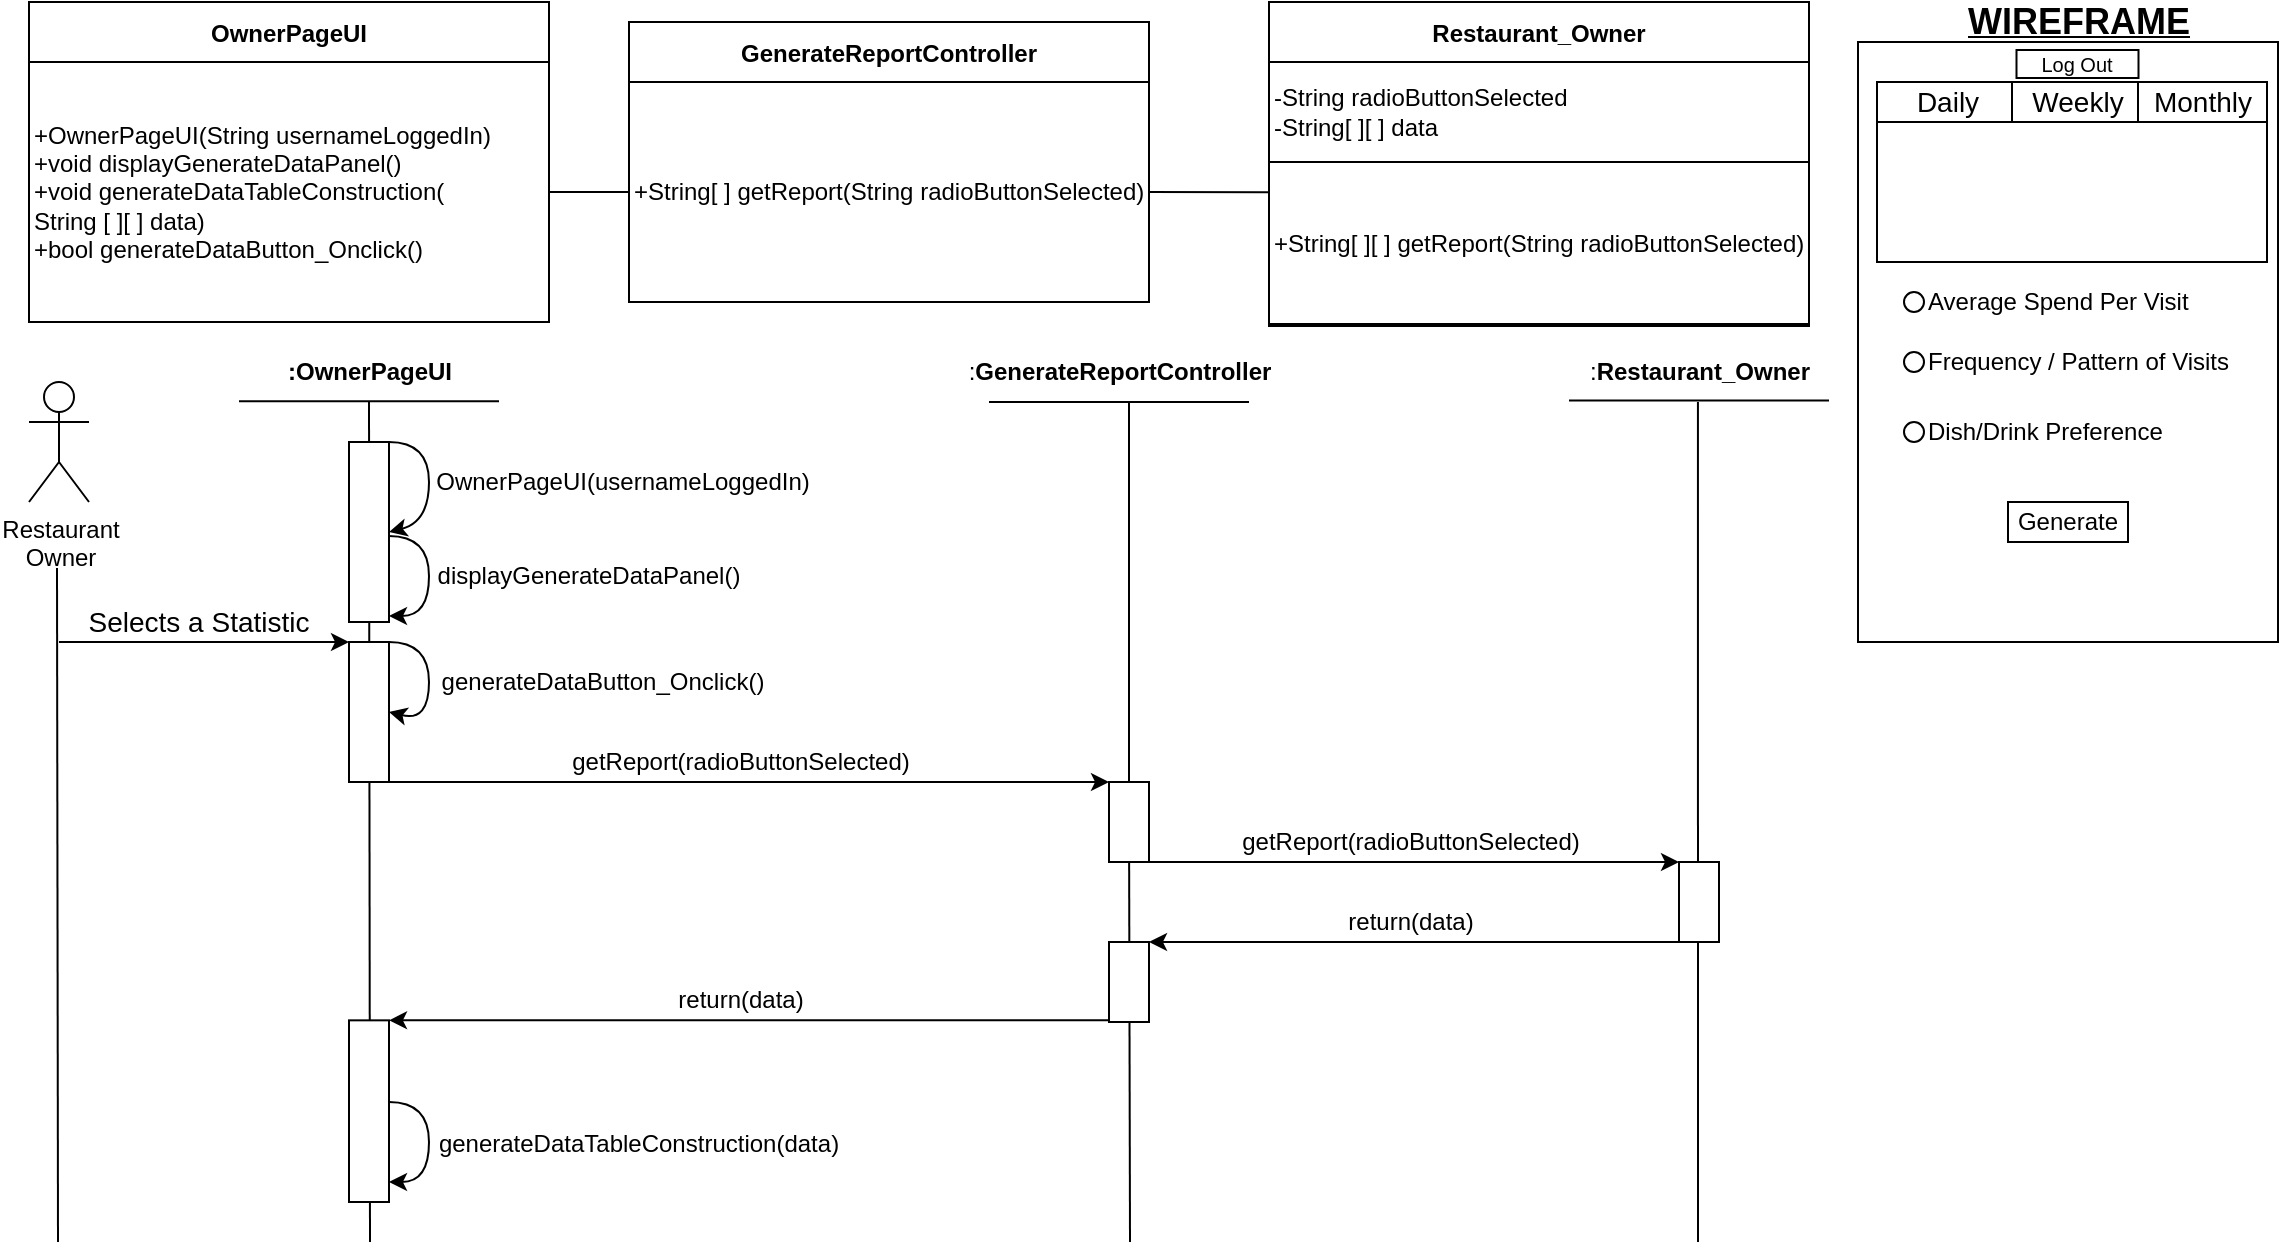 <mxfile version="17.4.2" type="device"><diagram id="Vy-L_5w0cbf4RnIj7mnj" name="Page-1"><mxGraphModel dx="1102" dy="905" grid="1" gridSize="10" guides="1" tooltips="1" connect="1" arrows="1" fold="1" page="1" pageScale="1" pageWidth="1169" pageHeight="827" math="0" shadow="0"><root><mxCell id="0"/><mxCell id="1" parent="0"/><mxCell id="AsKXRNBBsun5zvmjuidO-82" value="" style="rounded=0;whiteSpace=wrap;html=1;labelBackgroundColor=#FFFFFF;fillColor=#FFFFFF;" parent="1" vertex="1"><mxGeometry x="940" y="140" width="210" height="300" as="geometry"/></mxCell><mxCell id="AsKXRNBBsun5zvmjuidO-1" value="OwnerPageUI" style="swimlane;startSize=30;" parent="1" vertex="1"><mxGeometry x="25.5" y="120" width="260" height="160" as="geometry"/></mxCell><mxCell id="AsKXRNBBsun5zvmjuidO-6" value="+OwnerPageUI(String usernameLoggedIn)&lt;br&gt;+void displayGenerateDataPanel()&lt;br&gt;+void generateDataTableConstruction(&lt;br&gt;String [ ][ ] data)&lt;br&gt;+bool generateDataButton_Onclick()&lt;span&gt;&lt;br&gt;&lt;/span&gt;" style="whiteSpace=wrap;html=1;align=left;" parent="AsKXRNBBsun5zvmjuidO-1" vertex="1"><mxGeometry y="30" width="260" height="130" as="geometry"/></mxCell><mxCell id="AsKXRNBBsun5zvmjuidO-2" value="GenerateReportController" style="swimlane;startSize=30;" parent="1" vertex="1"><mxGeometry x="325.5" y="130" width="260" height="140" as="geometry"/></mxCell><mxCell id="AsKXRNBBsun5zvmjuidO-7" value="+String[ ] getReport(String&amp;nbsp;&lt;span style=&quot;text-align: center&quot;&gt;radioButtonSelected)&lt;/span&gt;" style="whiteSpace=wrap;html=1;align=left;" parent="AsKXRNBBsun5zvmjuidO-2" vertex="1"><mxGeometry y="30" width="260" height="110" as="geometry"/></mxCell><mxCell id="AsKXRNBBsun5zvmjuidO-3" value="Restaurant_Owner" style="swimlane;startSize=30;" parent="1" vertex="1"><mxGeometry x="645.5" y="120" width="270" height="162" as="geometry"/></mxCell><mxCell id="AsKXRNBBsun5zvmjuidO-8" value="-String radioButtonSelected&lt;br&gt;-String[ ][ ] data" style="whiteSpace=wrap;html=1;align=left;" parent="AsKXRNBBsun5zvmjuidO-3" vertex="1"><mxGeometry y="30" width="270" height="50" as="geometry"/></mxCell><mxCell id="AsKXRNBBsun5zvmjuidO-9" value="" style="endArrow=none;html=1;rounded=0;entryX=1;entryY=0.25;entryDx=0;entryDy=0;exitX=0;exitY=0.25;exitDx=0;exitDy=0;" parent="AsKXRNBBsun5zvmjuidO-3" edge="1"><mxGeometry width="50" height="50" relative="1" as="geometry"><mxPoint y="80.5" as="sourcePoint"/><mxPoint x="190" y="80.5" as="targetPoint"/></mxGeometry></mxCell><mxCell id="AsKXRNBBsun5zvmjuidO-10" value="+String[ ][ ] getReport(String&amp;nbsp;&lt;span style=&quot;text-align: center&quot;&gt;radioButtonSelected)&lt;/span&gt;" style="whiteSpace=wrap;html=1;align=left;" parent="AsKXRNBBsun5zvmjuidO-3" vertex="1"><mxGeometry y="80" width="270" height="81" as="geometry"/></mxCell><mxCell id="AsKXRNBBsun5zvmjuidO-11" value="Restaurant&lt;br&gt;Owner" style="shape=umlActor;verticalLabelPosition=bottom;verticalAlign=top;html=1;outlineConnect=0;" parent="1" vertex="1"><mxGeometry x="25.5" y="310" width="30" height="60" as="geometry"/></mxCell><mxCell id="AsKXRNBBsun5zvmjuidO-12" value="&lt;span&gt;:OwnerPageUI&lt;/span&gt;" style="text;html=1;strokeColor=none;fillColor=none;align=center;verticalAlign=middle;whiteSpace=wrap;rounded=0;fontStyle=1" parent="1" vertex="1"><mxGeometry x="165.5" y="290" width="60" height="30" as="geometry"/></mxCell><mxCell id="AsKXRNBBsun5zvmjuidO-13" value="&lt;span style=&quot;font-weight: normal&quot;&gt;:&lt;/span&gt;&lt;span&gt;GenerateReportController&lt;/span&gt;" style="text;html=1;strokeColor=none;fillColor=none;align=center;verticalAlign=middle;whiteSpace=wrap;rounded=0;fontStyle=1" parent="1" vertex="1"><mxGeometry x="540.5" y="290" width="60" height="30" as="geometry"/></mxCell><mxCell id="AsKXRNBBsun5zvmjuidO-14" value=":&lt;span style=&quot;font-weight: 700&quot;&gt;Restaurant_Owner&lt;/span&gt;" style="text;html=1;strokeColor=none;fillColor=none;align=center;verticalAlign=middle;whiteSpace=wrap;rounded=0;" parent="1" vertex="1"><mxGeometry x="830.5" y="290" width="60" height="30" as="geometry"/></mxCell><mxCell id="AsKXRNBBsun5zvmjuidO-15" value="" style="endArrow=none;html=1;rounded=0;" parent="1" edge="1"><mxGeometry width="50" height="50" relative="1" as="geometry"><mxPoint x="130.5" y="319.57" as="sourcePoint"/><mxPoint x="260.5" y="319.57" as="targetPoint"/></mxGeometry></mxCell><mxCell id="AsKXRNBBsun5zvmjuidO-16" value="" style="endArrow=none;html=1;rounded=0;" parent="1" edge="1"><mxGeometry width="50" height="50" relative="1" as="geometry"><mxPoint x="505.5" y="320.0" as="sourcePoint"/><mxPoint x="635.5" y="320.0" as="targetPoint"/></mxGeometry></mxCell><mxCell id="AsKXRNBBsun5zvmjuidO-17" value="" style="endArrow=none;html=1;rounded=0;" parent="1" edge="1"><mxGeometry width="50" height="50" relative="1" as="geometry"><mxPoint x="795.5" y="319.26" as="sourcePoint"/><mxPoint x="925.5" y="319.26" as="targetPoint"/></mxGeometry></mxCell><mxCell id="AsKXRNBBsun5zvmjuidO-18" value="" style="endArrow=none;html=1;rounded=0;" parent="1" edge="1"><mxGeometry width="50" height="50" relative="1" as="geometry"><mxPoint x="196" y="740" as="sourcePoint"/><mxPoint x="195.5" y="320" as="targetPoint"/></mxGeometry></mxCell><mxCell id="AsKXRNBBsun5zvmjuidO-20" value="" style="endArrow=none;html=1;rounded=0;" parent="1" edge="1"><mxGeometry width="50" height="50" relative="1" as="geometry"><mxPoint x="860" y="740" as="sourcePoint"/><mxPoint x="859.97" y="320" as="targetPoint"/></mxGeometry></mxCell><mxCell id="AsKXRNBBsun5zvmjuidO-21" value="" style="rounded=0;whiteSpace=wrap;html=1;" parent="1" vertex="1"><mxGeometry x="185.5" y="340" width="20" height="90" as="geometry"/></mxCell><mxCell id="AsKXRNBBsun5zvmjuidO-23" value="" style="curved=1;endArrow=classic;html=1;rounded=0;exitX=1;exitY=0;exitDx=0;exitDy=0;entryX=1;entryY=0.5;entryDx=0;entryDy=0;" parent="1" source="AsKXRNBBsun5zvmjuidO-21" target="AsKXRNBBsun5zvmjuidO-21" edge="1"><mxGeometry width="50" height="50" relative="1" as="geometry"><mxPoint x="295.5" y="440" as="sourcePoint"/><mxPoint x="345.5" y="390" as="targetPoint"/><Array as="points"><mxPoint x="225.5" y="340"/><mxPoint x="225.5" y="380"/></Array></mxGeometry></mxCell><mxCell id="AsKXRNBBsun5zvmjuidO-26" value="OwnerPageUI(usernameLoggedIn)" style="text;html=1;align=center;verticalAlign=middle;resizable=0;points=[];autosize=1;strokeColor=none;fillColor=none;" parent="1" vertex="1"><mxGeometry x="221.5" y="350" width="200" height="20" as="geometry"/></mxCell><mxCell id="AsKXRNBBsun5zvmjuidO-38" value="" style="endArrow=none;html=1;rounded=0;startArrow=none;" parent="1" edge="1"><mxGeometry width="50" height="50" relative="1" as="geometry"><mxPoint x="575.5" y="530" as="sourcePoint"/><mxPoint x="575.5" y="320" as="targetPoint"/></mxGeometry></mxCell><mxCell id="AsKXRNBBsun5zvmjuidO-46" value="" style="endArrow=none;html=1;rounded=0;" parent="1" edge="1"><mxGeometry width="50" height="50" relative="1" as="geometry"><mxPoint x="576" y="740" as="sourcePoint"/><mxPoint x="575.5" y="519.43" as="targetPoint"/></mxGeometry></mxCell><mxCell id="AsKXRNBBsun5zvmjuidO-47" value="" style="endArrow=classic;html=1;rounded=0;exitX=1;exitY=1;exitDx=0;exitDy=0;entryX=0;entryY=0;entryDx=0;entryDy=0;" parent="1" edge="1"><mxGeometry width="50" height="50" relative="1" as="geometry"><mxPoint x="585.5" y="550" as="sourcePoint"/><mxPoint x="850.5" y="550" as="targetPoint"/></mxGeometry></mxCell><mxCell id="AsKXRNBBsun5zvmjuidO-48" value="&lt;span style=&quot;text-align: left&quot;&gt;getReport&lt;/span&gt;(radioButtonSelected)" style="text;html=1;align=center;verticalAlign=middle;resizable=0;points=[];autosize=1;strokeColor=none;fillColor=none;" parent="1" vertex="1"><mxGeometry x="625.5" y="530" width="180" height="20" as="geometry"/></mxCell><mxCell id="AsKXRNBBsun5zvmjuidO-49" value="" style="rounded=0;whiteSpace=wrap;html=1;" parent="1" vertex="1"><mxGeometry x="850.5" y="550" width="20" height="40" as="geometry"/></mxCell><mxCell id="AsKXRNBBsun5zvmjuidO-50" value="" style="rounded=0;whiteSpace=wrap;html=1;" parent="1" vertex="1"><mxGeometry x="185.5" y="440" width="20" height="70" as="geometry"/></mxCell><mxCell id="AsKXRNBBsun5zvmjuidO-51" value="" style="curved=1;endArrow=classic;html=1;rounded=0;exitX=1;exitY=0;exitDx=0;exitDy=0;entryX=1;entryY=0.5;entryDx=0;entryDy=0;" parent="1" source="AsKXRNBBsun5zvmjuidO-50" target="AsKXRNBBsun5zvmjuidO-50" edge="1"><mxGeometry width="50" height="50" relative="1" as="geometry"><mxPoint x="295.5" y="540" as="sourcePoint"/><mxPoint x="345.5" y="490" as="targetPoint"/><Array as="points"><mxPoint x="225.5" y="440"/><mxPoint x="225.5" y="480"/></Array></mxGeometry></mxCell><mxCell id="AsKXRNBBsun5zvmjuidO-52" value="generateDataButton_Onclick()" style="text;html=1;align=center;verticalAlign=middle;resizable=0;points=[];autosize=1;strokeColor=none;fillColor=none;" parent="1" vertex="1"><mxGeometry x="221.5" y="450" width="180" height="20" as="geometry"/></mxCell><mxCell id="AsKXRNBBsun5zvmjuidO-59" value="" style="rounded=0;whiteSpace=wrap;html=1;" parent="1" vertex="1"><mxGeometry x="565.5" y="510" width="20" height="40" as="geometry"/></mxCell><mxCell id="AsKXRNBBsun5zvmjuidO-60" value="" style="rounded=0;whiteSpace=wrap;html=1;" parent="1" vertex="1"><mxGeometry x="565.5" y="590" width="20" height="40" as="geometry"/></mxCell><mxCell id="AsKXRNBBsun5zvmjuidO-61" value="" style="endArrow=classic;html=1;rounded=0;exitX=0;exitY=1;exitDx=0;exitDy=0;entryX=1;entryY=0;entryDx=0;entryDy=0;" parent="1" target="AsKXRNBBsun5zvmjuidO-60" edge="1"><mxGeometry width="50" height="50" relative="1" as="geometry"><mxPoint x="850.5" y="590" as="sourcePoint"/><mxPoint x="955.5" y="580" as="targetPoint"/></mxGeometry></mxCell><mxCell id="AsKXRNBBsun5zvmjuidO-62" value="&lt;div style=&quot;text-align: left&quot;&gt;&lt;span&gt;return(data)&lt;/span&gt;&lt;/div&gt;" style="text;html=1;align=center;verticalAlign=middle;resizable=0;points=[];autosize=1;strokeColor=none;fillColor=none;fontStyle=0" parent="1" vertex="1"><mxGeometry x="675.5" y="570" width="80" height="20" as="geometry"/></mxCell><mxCell id="AsKXRNBBsun5zvmjuidO-63" value="" style="endArrow=classic;html=1;rounded=0;exitX=0;exitY=1;exitDx=0;exitDy=0;entryX=1;entryY=0;entryDx=0;entryDy=0;" parent="1" edge="1"><mxGeometry width="50" height="50" relative="1" as="geometry"><mxPoint x="565.5" y="629.17" as="sourcePoint"/><mxPoint x="205.5" y="629.17" as="targetPoint"/></mxGeometry></mxCell><mxCell id="AsKXRNBBsun5zvmjuidO-65" value="" style="rounded=0;whiteSpace=wrap;html=1;" parent="1" vertex="1"><mxGeometry x="185.5" y="629.17" width="20" height="90.83" as="geometry"/></mxCell><mxCell id="AsKXRNBBsun5zvmjuidO-67" value="" style="curved=1;endArrow=classic;html=1;rounded=0;exitX=1;exitY=0;exitDx=0;exitDy=0;entryX=1;entryY=1;entryDx=0;entryDy=0;" parent="1" edge="1"><mxGeometry width="50" height="50" relative="1" as="geometry"><mxPoint x="205.5" y="670" as="sourcePoint"/><mxPoint x="205.5" y="710" as="targetPoint"/><Array as="points"><mxPoint x="225.5" y="670"/><mxPoint x="225.5" y="710"/></Array></mxGeometry></mxCell><mxCell id="AsKXRNBBsun5zvmjuidO-68" value="&lt;span style=&quot;text-align: left&quot;&gt;generateDataTableConstruction(data)&lt;/span&gt;" style="text;html=1;align=center;verticalAlign=middle;resizable=0;points=[];autosize=1;strokeColor=none;fillColor=none;" parent="1" vertex="1"><mxGeometry x="219.5" y="681" width="220" height="20" as="geometry"/></mxCell><mxCell id="AsKXRNBBsun5zvmjuidO-80" value="" style="endArrow=none;html=1;rounded=0;exitX=1;exitY=0.5;exitDx=0;exitDy=0;entryX=0;entryY=0.5;entryDx=0;entryDy=0;" parent="1" source="AsKXRNBBsun5zvmjuidO-6" target="AsKXRNBBsun5zvmjuidO-7" edge="1"><mxGeometry width="50" height="50" relative="1" as="geometry"><mxPoint x="290" y="188" as="sourcePoint"/><mxPoint x="320" y="188" as="targetPoint"/></mxGeometry></mxCell><mxCell id="AsKXRNBBsun5zvmjuidO-81" value="" style="endArrow=none;html=1;rounded=0;exitX=-0.001;exitY=0.187;exitDx=0;exitDy=0;entryX=1;entryY=0.5;entryDx=0;entryDy=0;exitPerimeter=0;" parent="1" source="AsKXRNBBsun5zvmjuidO-10" edge="1"><mxGeometry width="50" height="50" relative="1" as="geometry"><mxPoint x="640" y="217.5" as="sourcePoint"/><mxPoint x="585.5" y="215" as="targetPoint"/></mxGeometry></mxCell><mxCell id="AsKXRNBBsun5zvmjuidO-83" value="&lt;font style=&quot;font-size: 10px&quot;&gt;Log Out&lt;/font&gt;" style="rounded=0;whiteSpace=wrap;html=1;labelBackgroundColor=none;fillColor=default;" parent="1" vertex="1"><mxGeometry x="1019.25" y="144" width="61" height="14" as="geometry"/></mxCell><mxCell id="AsKXRNBBsun5zvmjuidO-85" value="" style="ellipse;whiteSpace=wrap;html=1;aspect=fixed;labelBackgroundColor=#FFFFFF;fillColor=#FFFFFF;" parent="1" vertex="1"><mxGeometry x="963" y="265" width="10" height="10" as="geometry"/></mxCell><mxCell id="AsKXRNBBsun5zvmjuidO-92" value="" style="ellipse;whiteSpace=wrap;html=1;aspect=fixed;labelBackgroundColor=#FFFFFF;fillColor=#FFFFFF;" parent="1" vertex="1"><mxGeometry x="963" y="295" width="10" height="10" as="geometry"/></mxCell><mxCell id="AsKXRNBBsun5zvmjuidO-102" value="" style="ellipse;whiteSpace=wrap;html=1;aspect=fixed;labelBackgroundColor=#FFFFFF;fillColor=#FFFFFF;" parent="1" vertex="1"><mxGeometry x="963" y="330" width="10" height="10" as="geometry"/></mxCell><mxCell id="AsKXRNBBsun5zvmjuidO-104" value="Average Spend Per Visit" style="text;html=1;align=left;verticalAlign=middle;resizable=0;points=[];autosize=1;strokeColor=none;fillColor=none;" parent="1" vertex="1"><mxGeometry x="973" y="260" width="150" height="20" as="geometry"/></mxCell><mxCell id="AsKXRNBBsun5zvmjuidO-105" value="Frequency / Pattern of Visits" style="text;html=1;align=left;verticalAlign=middle;resizable=0;points=[];autosize=1;strokeColor=none;fillColor=none;" parent="1" vertex="1"><mxGeometry x="973" y="290" width="170" height="20" as="geometry"/></mxCell><mxCell id="AsKXRNBBsun5zvmjuidO-106" value="Generate" style="rounded=0;whiteSpace=wrap;html=1;labelBackgroundColor=#FFFFFF;fillColor=#FFFFFF;" parent="1" vertex="1"><mxGeometry x="1015" y="370" width="60" height="20" as="geometry"/></mxCell><mxCell id="AsKXRNBBsun5zvmjuidO-107" value="&lt;b&gt;&lt;u&gt;&lt;font style=&quot;font-size: 18px&quot;&gt;WIREFRAME&lt;/font&gt;&lt;/u&gt;&lt;/b&gt;" style="text;html=1;align=center;verticalAlign=middle;resizable=0;points=[];autosize=1;strokeColor=none;fillColor=none;" parent="1" vertex="1"><mxGeometry x="984.75" y="120" width="130" height="20" as="geometry"/></mxCell><mxCell id="Yqk6XtpPeYlYI9yln2w4-1" value="&lt;div style=&quot;text-align: left&quot;&gt;&lt;span&gt;return(&lt;/span&gt;data&lt;span&gt;)&lt;/span&gt;&lt;/div&gt;" style="text;html=1;align=center;verticalAlign=middle;resizable=0;points=[];autosize=1;strokeColor=none;fillColor=none;fontStyle=0" parent="1" vertex="1"><mxGeometry x="340.5" y="609.17" width="80" height="20" as="geometry"/></mxCell><mxCell id="Yqk6XtpPeYlYI9yln2w4-11" value="" style="endArrow=classic;html=1;rounded=0;exitX=1;exitY=1;exitDx=0;exitDy=0;" parent="1" edge="1"><mxGeometry width="50" height="50" relative="1" as="geometry"><mxPoint x="195.5" y="510" as="sourcePoint"/><mxPoint x="565.5" y="510" as="targetPoint"/></mxGeometry></mxCell><mxCell id="Yqk6XtpPeYlYI9yln2w4-12" value="getReport(radioButtonSelected)" style="text;html=1;align=center;verticalAlign=middle;resizable=0;points=[];autosize=1;strokeColor=none;fillColor=none;" parent="1" vertex="1"><mxGeometry x="290.5" y="490" width="180" height="20" as="geometry"/></mxCell><mxCell id="yYwcxeziczL0p9sWdzNe-10" value="" style="endArrow=classic;html=1;rounded=0;fontSize=14;" parent="1" edge="1"><mxGeometry width="50" height="50" relative="1" as="geometry"><mxPoint x="40.5" y="440" as="sourcePoint"/><mxPoint x="185.5" y="440" as="targetPoint"/></mxGeometry></mxCell><mxCell id="yYwcxeziczL0p9sWdzNe-11" value="" style="endArrow=none;html=1;rounded=0;fontSize=14;" parent="1" edge="1"><mxGeometry width="50" height="50" relative="1" as="geometry"><mxPoint x="40" y="740" as="sourcePoint"/><mxPoint x="39.5" y="403" as="targetPoint"/></mxGeometry></mxCell><mxCell id="yYwcxeziczL0p9sWdzNe-12" value="Selects a Statistic" style="text;html=1;align=center;verticalAlign=middle;resizable=0;points=[];autosize=1;strokeColor=none;fillColor=none;fontSize=14;" parent="1" vertex="1"><mxGeometry x="44.5" y="420" width="130" height="20" as="geometry"/></mxCell><mxCell id="yYwcxeziczL0p9sWdzNe-20" value="Dish/Drink Preference" style="text;html=1;align=left;verticalAlign=middle;resizable=0;points=[];autosize=1;strokeColor=none;fillColor=none;" parent="1" vertex="1"><mxGeometry x="973" y="325" width="130" height="20" as="geometry"/></mxCell><mxCell id="Csj0NyrpRahzC6bk4mGv-4" value="" style="curved=1;endArrow=classic;html=1;rounded=0;exitX=1;exitY=0;exitDx=0;exitDy=0;entryX=1;entryY=1;entryDx=0;entryDy=0;" parent="1" edge="1"><mxGeometry width="50" height="50" relative="1" as="geometry"><mxPoint x="205.5" y="387" as="sourcePoint"/><mxPoint x="205.5" y="427" as="targetPoint"/><Array as="points"><mxPoint x="225.5" y="387"/><mxPoint x="225.5" y="427"/></Array></mxGeometry></mxCell><mxCell id="Csj0NyrpRahzC6bk4mGv-5" value="displayGenerateDataPanel()" style="text;html=1;align=center;verticalAlign=middle;resizable=0;points=[];autosize=1;strokeColor=none;fillColor=none;" parent="1" vertex="1"><mxGeometry x="219.5" y="397" width="170" height="20" as="geometry"/></mxCell><mxCell id="Csj0NyrpRahzC6bk4mGv-9" value="" style="rounded=0;whiteSpace=wrap;html=1;labelBackgroundColor=none;fontSize=13;fillColor=default;" parent="1" vertex="1"><mxGeometry x="949.5" y="160" width="195" height="90" as="geometry"/></mxCell><mxCell id="yYwcxeziczL0p9sWdzNe-21" value="Daily" style="rounded=0;whiteSpace=wrap;html=1;shadow=0;sketch=0;fontSize=14;fillColor=default;" parent="1" vertex="1"><mxGeometry x="949.5" y="160" width="69.5" height="20" as="geometry"/></mxCell><mxCell id="Csj0NyrpRahzC6bk4mGv-10" value="Weekly" style="rounded=0;whiteSpace=wrap;html=1;shadow=0;sketch=0;fontSize=14;fillColor=default;" parent="1" vertex="1"><mxGeometry x="1017" y="160" width="65.5" height="20" as="geometry"/></mxCell><mxCell id="Csj0NyrpRahzC6bk4mGv-11" value="Monthly" style="rounded=0;whiteSpace=wrap;html=1;shadow=0;sketch=0;fontSize=14;fillColor=default;" parent="1" vertex="1"><mxGeometry x="1080" y="160" width="64.5" height="20" as="geometry"/></mxCell></root></mxGraphModel></diagram></mxfile>